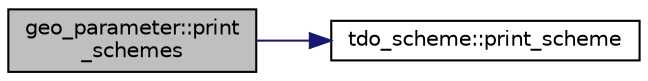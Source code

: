 digraph "geo_parameter::print_schemes"
{
  edge [fontname="Helvetica",fontsize="10",labelfontname="Helvetica",labelfontsize="10"];
  node [fontname="Helvetica",fontsize="10",shape=record];
  rankdir="LR";
  Node207 [label="geo_parameter::print\l_schemes",height=0.2,width=0.4,color="black", fillcolor="grey75", style="filled", fontcolor="black"];
  Node207 -> Node208 [color="midnightblue",fontsize="10",style="solid",fontname="Helvetica"];
  Node208 [label="tdo_scheme::print_scheme",height=0.2,width=0.4,color="black", fillcolor="white", style="filled",URL="$d7/dbc/classtdo__scheme.html#af3d21e7abf7ef3b83d9ead5629687634"];
}
